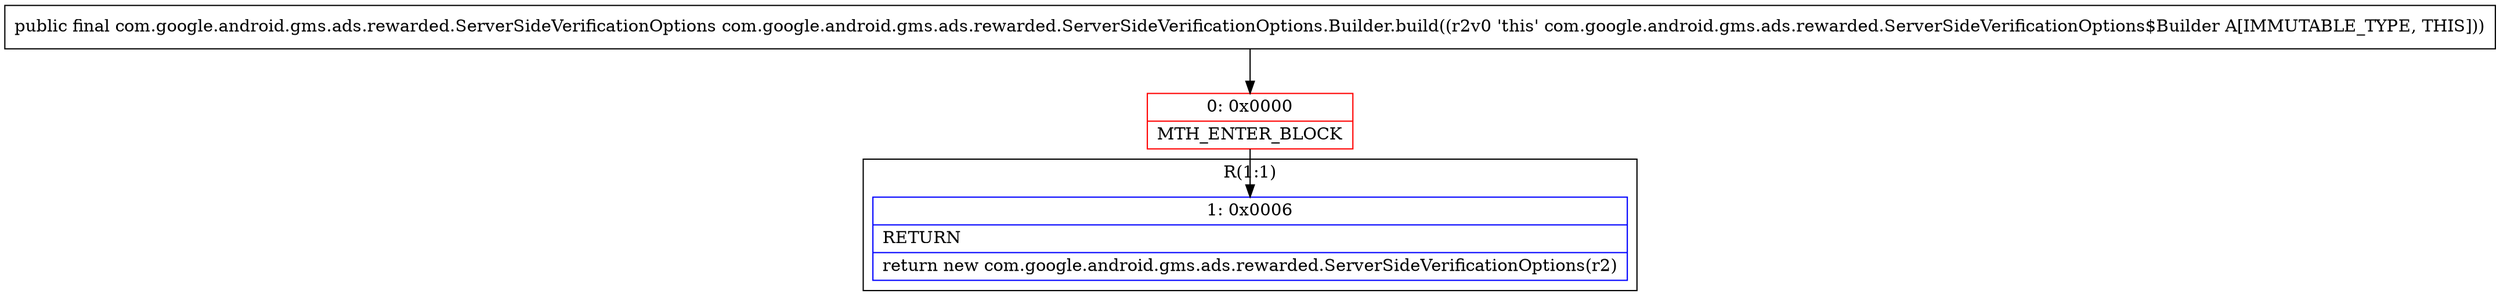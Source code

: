 digraph "CFG forcom.google.android.gms.ads.rewarded.ServerSideVerificationOptions.Builder.build()Lcom\/google\/android\/gms\/ads\/rewarded\/ServerSideVerificationOptions;" {
subgraph cluster_Region_499476981 {
label = "R(1:1)";
node [shape=record,color=blue];
Node_1 [shape=record,label="{1\:\ 0x0006|RETURN\l|return new com.google.android.gms.ads.rewarded.ServerSideVerificationOptions(r2)\l}"];
}
Node_0 [shape=record,color=red,label="{0\:\ 0x0000|MTH_ENTER_BLOCK\l}"];
MethodNode[shape=record,label="{public final com.google.android.gms.ads.rewarded.ServerSideVerificationOptions com.google.android.gms.ads.rewarded.ServerSideVerificationOptions.Builder.build((r2v0 'this' com.google.android.gms.ads.rewarded.ServerSideVerificationOptions$Builder A[IMMUTABLE_TYPE, THIS])) }"];
MethodNode -> Node_0;
Node_0 -> Node_1;
}

